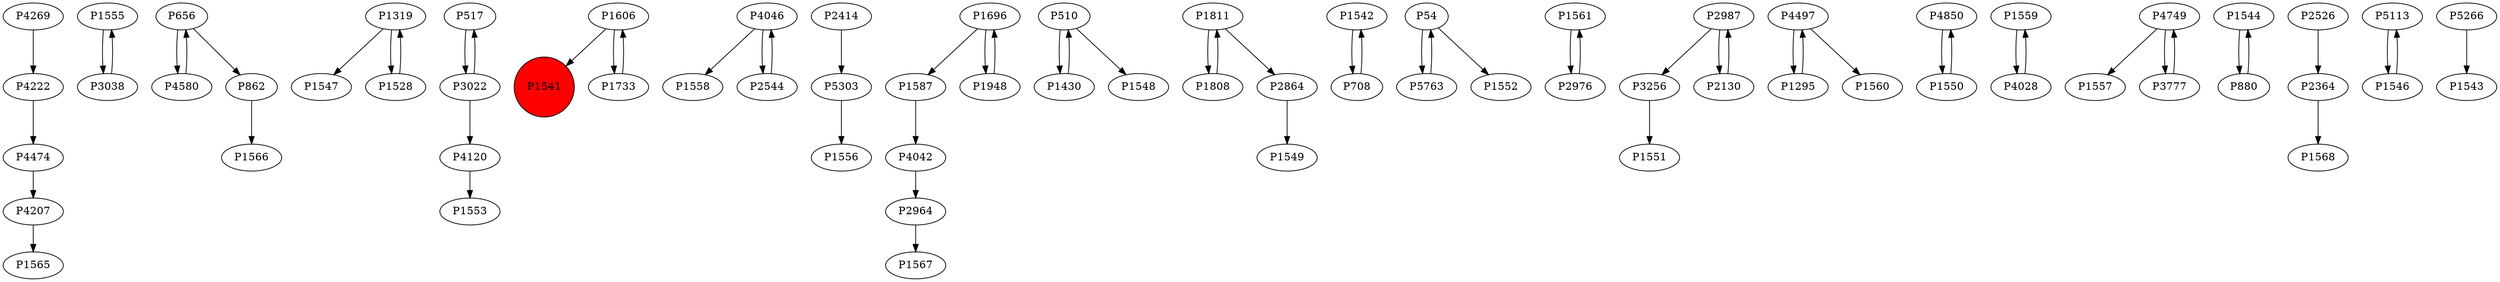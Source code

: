 digraph {
	P4207 -> P1565
	P1555 -> P3038
	P656 -> P4580
	P4474 -> P4207
	P1319 -> P1547
	P517 -> P3022
	P1606 -> P1541
	P4046 -> P1558
	P2414 -> P5303
	P1319 -> P1528
	P1696 -> P1587
	P4046 -> P2544
	P3022 -> P4120
	P656 -> P862
	P510 -> P1430
	P1811 -> P1808
	P1542 -> P708
	P1606 -> P1733
	P54 -> P5763
	P1561 -> P2976
	P2987 -> P3256
	P5303 -> P1556
	P4497 -> P1295
	P4269 -> P4222
	P4850 -> P1550
	P1295 -> P4497
	P1696 -> P1948
	P2976 -> P1561
	P1559 -> P4028
	P4749 -> P1557
	P708 -> P1542
	P1544 -> P880
	P2526 -> P2364
	P4749 -> P3777
	P862 -> P1566
	P510 -> P1548
	P880 -> P1544
	P5113 -> P1546
	P1811 -> P2864
	P1808 -> P1811
	P4580 -> P656
	P2130 -> P2987
	P3038 -> P1555
	P3256 -> P1551
	P4028 -> P1559
	P2987 -> P2130
	P4497 -> P1560
	P2364 -> P1568
	P1546 -> P5113
	P2964 -> P1567
	P3022 -> P517
	P1948 -> P1696
	P3777 -> P4749
	P4222 -> P4474
	P2544 -> P4046
	P4042 -> P2964
	P54 -> P1552
	P1587 -> P4042
	P5763 -> P54
	P2864 -> P1549
	P1430 -> P510
	P1733 -> P1606
	P5266 -> P1543
	P1550 -> P4850
	P1528 -> P1319
	P4120 -> P1553
	P1541 [shape=circle]
	P1541 [style=filled]
	P1541 [fillcolor=red]
}